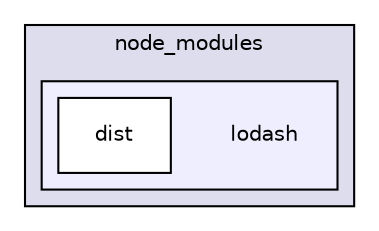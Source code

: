 digraph "gulp-src/node_modules/gulp/node_modules/vinyl-fs/node_modules/glob-watcher/node_modules/gaze/node_modules/globule/node_modules/lodash" {
  compound=true
  node [ fontsize="10", fontname="Helvetica"];
  edge [ labelfontsize="10", labelfontname="Helvetica"];
  subgraph clusterdir_e378fc2522472ce3365e5db04ad24f49 {
    graph [ bgcolor="#ddddee", pencolor="black", label="node_modules" fontname="Helvetica", fontsize="10", URL="dir_e378fc2522472ce3365e5db04ad24f49.html"]
  subgraph clusterdir_567fbc59141613d1363a9fc434c21dbf {
    graph [ bgcolor="#eeeeff", pencolor="black", label="" URL="dir_567fbc59141613d1363a9fc434c21dbf.html"];
    dir_567fbc59141613d1363a9fc434c21dbf [shape=plaintext label="lodash"];
    dir_20418de5ff0e4254e10904d85b1c2c38 [shape=box label="dist" color="black" fillcolor="white" style="filled" URL="dir_20418de5ff0e4254e10904d85b1c2c38.html"];
  }
  }
}
